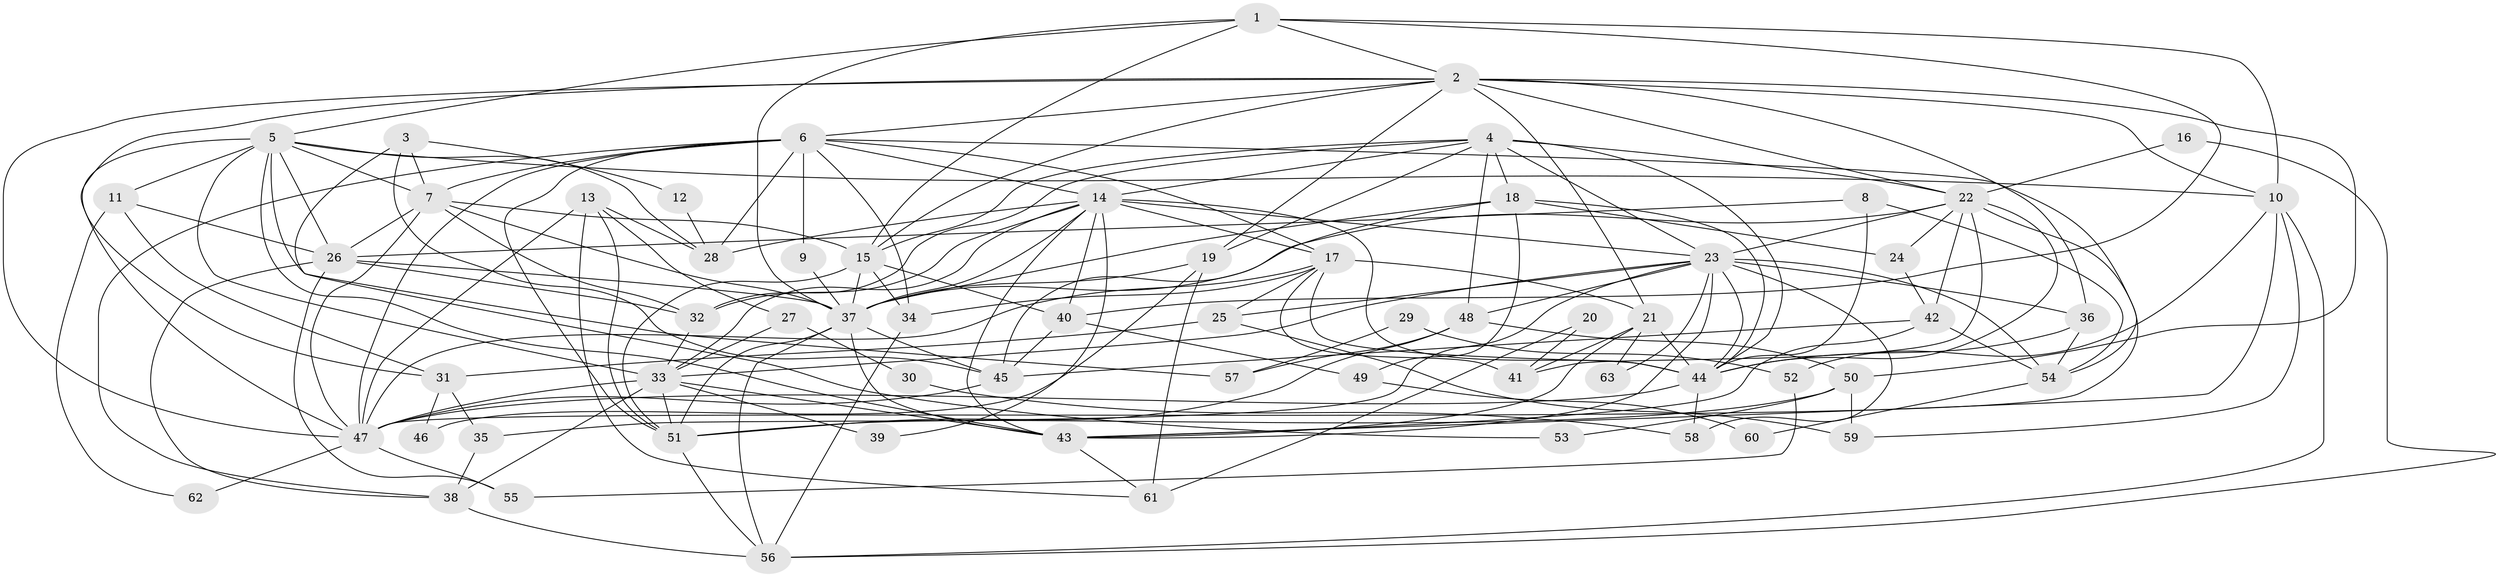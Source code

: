 // original degree distribution, {4: 0.3412698412698413, 5: 0.21428571428571427, 3: 0.19047619047619047, 7: 0.015873015873015872, 2: 0.14285714285714285, 9: 0.007936507936507936, 6: 0.0873015873015873}
// Generated by graph-tools (version 1.1) at 2025/36/03/09/25 02:36:10]
// undirected, 63 vertices, 173 edges
graph export_dot {
graph [start="1"]
  node [color=gray90,style=filled];
  1;
  2;
  3;
  4;
  5;
  6;
  7;
  8;
  9;
  10;
  11;
  12;
  13;
  14;
  15;
  16;
  17;
  18;
  19;
  20;
  21;
  22;
  23;
  24;
  25;
  26;
  27;
  28;
  29;
  30;
  31;
  32;
  33;
  34;
  35;
  36;
  37;
  38;
  39;
  40;
  41;
  42;
  43;
  44;
  45;
  46;
  47;
  48;
  49;
  50;
  51;
  52;
  53;
  54;
  55;
  56;
  57;
  58;
  59;
  60;
  61;
  62;
  63;
  1 -- 2 [weight=1.0];
  1 -- 5 [weight=1.0];
  1 -- 10 [weight=1.0];
  1 -- 15 [weight=1.0];
  1 -- 37 [weight=1.0];
  1 -- 40 [weight=1.0];
  2 -- 6 [weight=1.0];
  2 -- 10 [weight=2.0];
  2 -- 15 [weight=1.0];
  2 -- 19 [weight=1.0];
  2 -- 21 [weight=1.0];
  2 -- 22 [weight=1.0];
  2 -- 31 [weight=1.0];
  2 -- 36 [weight=1.0];
  2 -- 47 [weight=1.0];
  2 -- 50 [weight=1.0];
  3 -- 7 [weight=1.0];
  3 -- 12 [weight=1.0];
  3 -- 45 [weight=1.0];
  3 -- 53 [weight=1.0];
  4 -- 14 [weight=1.0];
  4 -- 15 [weight=1.0];
  4 -- 18 [weight=1.0];
  4 -- 19 [weight=1.0];
  4 -- 22 [weight=2.0];
  4 -- 23 [weight=1.0];
  4 -- 32 [weight=1.0];
  4 -- 44 [weight=1.0];
  4 -- 48 [weight=1.0];
  5 -- 7 [weight=2.0];
  5 -- 10 [weight=1.0];
  5 -- 11 [weight=1.0];
  5 -- 26 [weight=1.0];
  5 -- 28 [weight=1.0];
  5 -- 33 [weight=1.0];
  5 -- 43 [weight=1.0];
  5 -- 47 [weight=1.0];
  5 -- 57 [weight=2.0];
  6 -- 7 [weight=2.0];
  6 -- 9 [weight=1.0];
  6 -- 14 [weight=1.0];
  6 -- 17 [weight=1.0];
  6 -- 28 [weight=1.0];
  6 -- 34 [weight=1.0];
  6 -- 38 [weight=1.0];
  6 -- 47 [weight=1.0];
  6 -- 51 [weight=1.0];
  6 -- 54 [weight=1.0];
  7 -- 15 [weight=1.0];
  7 -- 26 [weight=1.0];
  7 -- 32 [weight=1.0];
  7 -- 37 [weight=1.0];
  7 -- 47 [weight=1.0];
  8 -- 26 [weight=1.0];
  8 -- 44 [weight=1.0];
  8 -- 54 [weight=1.0];
  9 -- 37 [weight=1.0];
  10 -- 43 [weight=1.0];
  10 -- 52 [weight=1.0];
  10 -- 56 [weight=1.0];
  10 -- 59 [weight=1.0];
  11 -- 26 [weight=1.0];
  11 -- 31 [weight=1.0];
  11 -- 62 [weight=1.0];
  12 -- 28 [weight=1.0];
  13 -- 27 [weight=1.0];
  13 -- 28 [weight=1.0];
  13 -- 47 [weight=1.0];
  13 -- 51 [weight=1.0];
  13 -- 61 [weight=1.0];
  14 -- 17 [weight=1.0];
  14 -- 23 [weight=1.0];
  14 -- 28 [weight=1.0];
  14 -- 32 [weight=1.0];
  14 -- 33 [weight=1.0];
  14 -- 37 [weight=1.0];
  14 -- 39 [weight=1.0];
  14 -- 40 [weight=1.0];
  14 -- 43 [weight=1.0];
  14 -- 44 [weight=2.0];
  15 -- 34 [weight=1.0];
  15 -- 37 [weight=1.0];
  15 -- 40 [weight=1.0];
  15 -- 51 [weight=1.0];
  16 -- 22 [weight=1.0];
  16 -- 56 [weight=2.0];
  17 -- 21 [weight=2.0];
  17 -- 25 [weight=1.0];
  17 -- 34 [weight=1.0];
  17 -- 41 [weight=1.0];
  17 -- 44 [weight=1.0];
  17 -- 47 [weight=1.0];
  18 -- 24 [weight=1.0];
  18 -- 37 [weight=2.0];
  18 -- 44 [weight=1.0];
  18 -- 45 [weight=1.0];
  18 -- 49 [weight=1.0];
  19 -- 37 [weight=1.0];
  19 -- 46 [weight=1.0];
  19 -- 61 [weight=1.0];
  20 -- 41 [weight=1.0];
  20 -- 61 [weight=1.0];
  21 -- 41 [weight=1.0];
  21 -- 43 [weight=1.0];
  21 -- 44 [weight=1.0];
  21 -- 63 [weight=1.0];
  22 -- 23 [weight=1.0];
  22 -- 24 [weight=1.0];
  22 -- 37 [weight=1.0];
  22 -- 41 [weight=1.0];
  22 -- 42 [weight=2.0];
  22 -- 44 [weight=1.0];
  22 -- 47 [weight=1.0];
  23 -- 25 [weight=1.0];
  23 -- 33 [weight=1.0];
  23 -- 35 [weight=1.0];
  23 -- 36 [weight=1.0];
  23 -- 43 [weight=1.0];
  23 -- 44 [weight=1.0];
  23 -- 48 [weight=1.0];
  23 -- 54 [weight=1.0];
  23 -- 58 [weight=2.0];
  23 -- 63 [weight=1.0];
  24 -- 42 [weight=2.0];
  25 -- 31 [weight=1.0];
  25 -- 59 [weight=1.0];
  26 -- 32 [weight=1.0];
  26 -- 37 [weight=1.0];
  26 -- 38 [weight=1.0];
  26 -- 55 [weight=1.0];
  27 -- 30 [weight=1.0];
  27 -- 33 [weight=1.0];
  29 -- 52 [weight=1.0];
  29 -- 57 [weight=1.0];
  30 -- 58 [weight=1.0];
  31 -- 35 [weight=1.0];
  31 -- 46 [weight=1.0];
  32 -- 33 [weight=1.0];
  33 -- 38 [weight=1.0];
  33 -- 39 [weight=1.0];
  33 -- 43 [weight=1.0];
  33 -- 47 [weight=1.0];
  33 -- 51 [weight=1.0];
  34 -- 56 [weight=1.0];
  35 -- 38 [weight=1.0];
  36 -- 44 [weight=1.0];
  36 -- 54 [weight=1.0];
  37 -- 43 [weight=2.0];
  37 -- 45 [weight=2.0];
  37 -- 51 [weight=1.0];
  37 -- 56 [weight=1.0];
  38 -- 56 [weight=1.0];
  40 -- 45 [weight=1.0];
  40 -- 49 [weight=1.0];
  42 -- 43 [weight=1.0];
  42 -- 45 [weight=1.0];
  42 -- 54 [weight=1.0];
  43 -- 61 [weight=1.0];
  44 -- 47 [weight=1.0];
  44 -- 58 [weight=1.0];
  45 -- 47 [weight=1.0];
  47 -- 55 [weight=1.0];
  47 -- 62 [weight=1.0];
  48 -- 50 [weight=1.0];
  48 -- 51 [weight=1.0];
  48 -- 57 [weight=1.0];
  49 -- 60 [weight=1.0];
  50 -- 51 [weight=1.0];
  50 -- 53 [weight=1.0];
  50 -- 59 [weight=1.0];
  51 -- 56 [weight=1.0];
  52 -- 55 [weight=1.0];
  54 -- 60 [weight=1.0];
}
